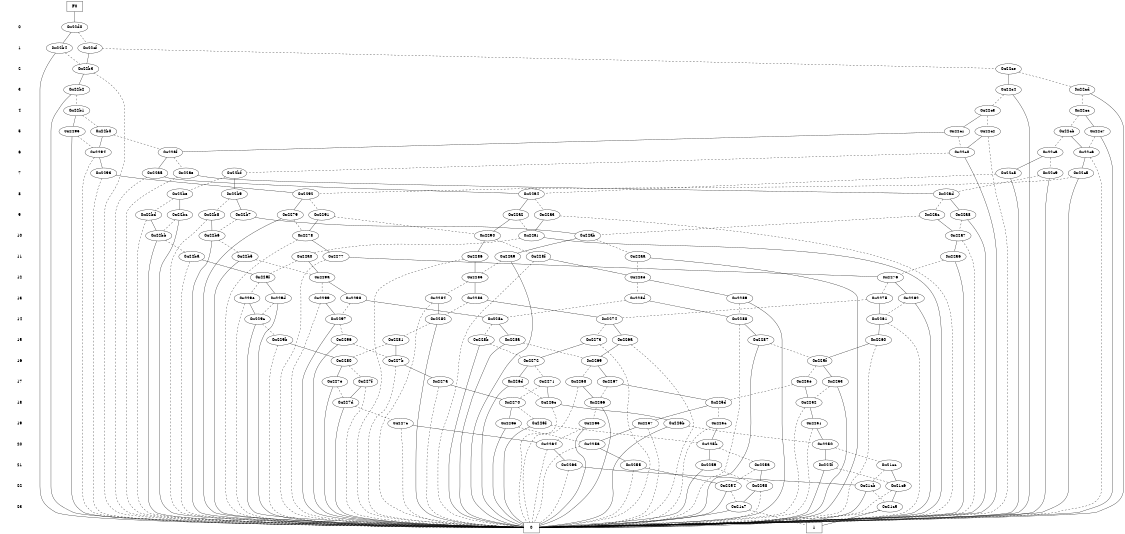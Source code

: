 digraph "DD" {
size = "7.5,10"
center = true;
edge [dir = none];
{ node [shape = plaintext];
  edge [style = invis];
  "CONST NODES" [style = invis];
" 0 " -> " 1 " -> " 2 " -> " 3 " -> " 4 " -> " 5 " -> " 6 " -> " 7 " -> " 8 " -> " 9 " -> " 10 " -> " 11 " -> " 12 " -> " 13 " -> " 14 " -> " 15 " -> " 16 " -> " 17 " -> " 18 " -> " 19 " -> " 20 " -> " 21 " -> " 22 " -> " 23 " -> "CONST NODES"; 
}
{ rank = same; node [shape = box]; edge [style = invis];
"F0"; }
{ rank = same; " 0 ";
"0x22d0";
}
{ rank = same; " 1 ";
"0x22b4";
"0x22cf";
}
{ rank = same; " 2 ";
"0x22b3";
"0x22ce";
}
{ rank = same; " 3 ";
"0x22cd";
"0x22b2";
"0x22c4";
}
{ rank = same; " 4 ";
"0x22c3";
"0x22cc";
"0x22b1";
}
{ rank = same; " 5 ";
"0x22c7";
"0x22c2";
"0x22cb";
"0x22b0";
"0x22c1";
"0x2295";
}
{ rank = same; " 6 ";
"0x22ca";
"0x2294";
"0x22c6";
"0x22af";
"0x22c0";
}
{ rank = same; " 7 ";
"0x2293";
"0x22a5";
"0x22c9";
"0x22bf";
"0x22c5";
"0x22ae";
"0x22c8";
}
{ rank = same; " 8 ";
"0x22b9";
"0x22ad";
"0x2292";
"0x22be";
"0x22a4";
}
{ rank = same; " 9 ";
"0x22a8";
"0x22b7";
"0x22b8";
"0x2291";
"0x2279";
"0x22a3";
"0x22bc";
"0x22bd";
"0x22ac";
"0x22a2";
}
{ rank = same; " 10 ";
"0x22a7";
"0x2290";
"0x22b6";
"0x2278";
"0x22bb";
"0x22ab";
"0x22a1";
}
{ rank = same; " 11 ";
"0x228f";
"0x22aa";
"0x22a6";
"0x2286";
"0x22ba";
"0x22b5";
"0x22a0";
"0x22a9";
"0x2277";
}
{ rank = same; " 12 ";
"0x229f";
"0x2276";
"0x2285";
"0x229a";
"0x228e";
}
{ rank = same; " 13 ";
"0x2284";
"0x2289";
"0x229e";
"0x228d";
"0x2298";
"0x2299";
"0x229d";
"0x2283";
"0x2275";
"0x2262";
}
{ rank = same; " 14 ";
"0x228c";
"0x2274";
"0x2297";
"0x2288";
"0x229c";
"0x2282";
"0x2261";
}
{ rank = same; " 15 ";
"0x229b";
"0x228a";
"0x2281";
"0x228b";
"0x2260";
"0x226a";
"0x2296";
"0x2287";
"0x2273";
}
{ rank = same; " 16 ";
"0x227b";
"0x225f";
"0x2269";
"0x2280";
"0x2272";
}
{ rank = same; " 17 ";
"0x226d";
"0x2271";
"0x2267";
"0x2253";
"0x225e";
"0x227f";
"0x227e";
"0x2268";
"0x227a";
}
{ rank = same; " 18 ";
"0x2270";
"0x2252";
"0x226c";
"0x227d";
"0x2266";
"0x225d";
}
{ rank = same; " 19 ";
"0x226b";
"0x225c";
"0x226e";
"0x226f";
"0x2265";
"0x2251";
"0x2257";
"0x227c";
}
{ rank = same; " 20 ";
"0x2250";
"0x2256";
"0x2264";
"0x225b";
}
{ rank = same; " 21 ";
"0x2263";
"0x225a";
"0x2259";
"0x21cc";
"0x224f";
"0x2255";
}
{ rank = same; " 22 ";
"0x21c6";
"0x2258";
"0x21cb";
"0x2254";
}
{ rank = same; " 23 ";
"0x21c7";
"0x21c5";
}
{ rank = same; "CONST NODES";
{ node [shape = box]; "0x1f36";
"0x1f35";
}
}
"F0" -> "0x22d0" [style = solid];
"0x22d0" -> "0x22b4";
"0x22d0" -> "0x22cf" [style = dashed];
"0x22b4" -> "0x1f36";
"0x22b4" -> "0x22b3" [style = dashed];
"0x22cf" -> "0x22b3";
"0x22cf" -> "0x22ce" [style = dashed];
"0x22b3" -> "0x22b2";
"0x22b3" -> "0x1f36" [style = dashed];
"0x22ce" -> "0x22c4";
"0x22ce" -> "0x22cd" [style = dashed];
"0x22cd" -> "0x1f36";
"0x22cd" -> "0x22cc" [style = dashed];
"0x22b2" -> "0x1f36";
"0x22b2" -> "0x22b1" [style = dashed];
"0x22c4" -> "0x1f36";
"0x22c4" -> "0x22c3" [style = dashed];
"0x22c3" -> "0x22c1";
"0x22c3" -> "0x22c2" [style = dashed];
"0x22cc" -> "0x22c7";
"0x22cc" -> "0x22cb" [style = dashed];
"0x22b1" -> "0x2295";
"0x22b1" -> "0x22b0" [style = dashed];
"0x22c7" -> "0x1f36";
"0x22c7" -> "0x22c6" [style = dashed];
"0x22c2" -> "0x22c0";
"0x22c2" -> "0x1f36" [style = dashed];
"0x22cb" -> "0x22c6";
"0x22cb" -> "0x22ca" [style = dashed];
"0x22b0" -> "0x2294";
"0x22b0" -> "0x22af" [style = dashed];
"0x22c1" -> "0x22af";
"0x22c1" -> "0x22c0" [style = dashed];
"0x2295" -> "0x1f36";
"0x2295" -> "0x2294" [style = dashed];
"0x22ca" -> "0x22c8";
"0x22ca" -> "0x22c9" [style = dashed];
"0x2294" -> "0x2293";
"0x2294" -> "0x1f36" [style = dashed];
"0x22c6" -> "0x22c5";
"0x22c6" -> "0x1f36" [style = dashed];
"0x22af" -> "0x22a5";
"0x22af" -> "0x22ae" [style = dashed];
"0x22c0" -> "0x1f36";
"0x22c0" -> "0x22bf" [style = dashed];
"0x2293" -> "0x2292";
"0x2293" -> "0x1f36" [style = dashed];
"0x22a5" -> "0x22a4";
"0x22a5" -> "0x1f36" [style = dashed];
"0x22c9" -> "0x1f36";
"0x22c9" -> "0x22ad" [style = dashed];
"0x22bf" -> "0x22b9";
"0x22bf" -> "0x22be" [style = dashed];
"0x22c5" -> "0x1f36";
"0x22c5" -> "0x2292" [style = dashed];
"0x22ae" -> "0x22ad";
"0x22ae" -> "0x1f36" [style = dashed];
"0x22c8" -> "0x1f36";
"0x22c8" -> "0x22a4" [style = dashed];
"0x22b9" -> "0x22b7";
"0x22b9" -> "0x22b8" [style = dashed];
"0x22ad" -> "0x22a8";
"0x22ad" -> "0x22ac" [style = dashed];
"0x2292" -> "0x2279";
"0x2292" -> "0x2291" [style = dashed];
"0x22be" -> "0x22bc";
"0x22be" -> "0x22bd" [style = dashed];
"0x22a4" -> "0x22a2";
"0x22a4" -> "0x22a3" [style = dashed];
"0x22a8" -> "0x1f36";
"0x22a8" -> "0x22a7" [style = dashed];
"0x22b7" -> "0x22ab";
"0x22b7" -> "0x22b6" [style = dashed];
"0x22b8" -> "0x22b6";
"0x22b8" -> "0x1f36" [style = dashed];
"0x2291" -> "0x2278";
"0x2291" -> "0x2290" [style = dashed];
"0x2279" -> "0x1f36";
"0x2279" -> "0x2278" [style = dashed];
"0x22a3" -> "0x22a1";
"0x22a3" -> "0x1f36" [style = dashed];
"0x22bc" -> "0x1f36";
"0x22bc" -> "0x22bb" [style = dashed];
"0x22bd" -> "0x22bb";
"0x22bd" -> "0x1f36" [style = dashed];
"0x22ac" -> "0x22a7";
"0x22ac" -> "0x22ab" [style = dashed];
"0x22a2" -> "0x2290";
"0x22a2" -> "0x22a1" [style = dashed];
"0x22a7" -> "0x22a6";
"0x22a7" -> "0x1f36" [style = dashed];
"0x2290" -> "0x2286";
"0x2290" -> "0x228f" [style = dashed];
"0x22b6" -> "0x1f36";
"0x22b6" -> "0x22b5" [style = dashed];
"0x2278" -> "0x2277";
"0x2278" -> "0x1f36" [style = dashed];
"0x22bb" -> "0x1f36";
"0x22bb" -> "0x22ba" [style = dashed];
"0x22ab" -> "0x22a9";
"0x22ab" -> "0x22aa" [style = dashed];
"0x22a1" -> "0x1f36";
"0x22a1" -> "0x22a0" [style = dashed];
"0x228f" -> "0x228e";
"0x228f" -> "0x1f36" [style = dashed];
"0x22aa" -> "0x1f36";
"0x22aa" -> "0x228e" [style = dashed];
"0x22a6" -> "0x1f36";
"0x22a6" -> "0x2276" [style = dashed];
"0x2286" -> "0x2285";
"0x2286" -> "0x1f36" [style = dashed];
"0x22ba" -> "0x229f";
"0x22ba" -> "0x1f36" [style = dashed];
"0x22b5" -> "0x1f36";
"0x22b5" -> "0x229a" [style = dashed];
"0x22a0" -> "0x229a";
"0x22a0" -> "0x229f" [style = dashed];
"0x22a9" -> "0x1f36";
"0x22a9" -> "0x2285" [style = dashed];
"0x2277" -> "0x2276";
"0x2277" -> "0x1f36" [style = dashed];
"0x229f" -> "0x229d";
"0x229f" -> "0x229e" [style = dashed];
"0x2276" -> "0x2262";
"0x2276" -> "0x2275" [style = dashed];
"0x2285" -> "0x2283";
"0x2285" -> "0x2284" [style = dashed];
"0x229a" -> "0x2298";
"0x229a" -> "0x2299" [style = dashed];
"0x228e" -> "0x2289";
"0x228e" -> "0x228d" [style = dashed];
"0x2284" -> "0x2282";
"0x2284" -> "0x1f36" [style = dashed];
"0x2289" -> "0x1f36";
"0x2289" -> "0x2288" [style = dashed];
"0x229e" -> "0x229c";
"0x229e" -> "0x1f36" [style = dashed];
"0x228d" -> "0x2288";
"0x228d" -> "0x228c" [style = dashed];
"0x2298" -> "0x228c";
"0x2298" -> "0x2297" [style = dashed];
"0x2299" -> "0x2297";
"0x2299" -> "0x1f36" [style = dashed];
"0x229d" -> "0x1f36";
"0x229d" -> "0x229c" [style = dashed];
"0x2283" -> "0x2274";
"0x2283" -> "0x2282" [style = dashed];
"0x2275" -> "0x2261";
"0x2275" -> "0x2274" [style = dashed];
"0x2262" -> "0x1f36";
"0x2262" -> "0x2261" [style = dashed];
"0x228c" -> "0x228a";
"0x228c" -> "0x228b" [style = dashed];
"0x2274" -> "0x226a";
"0x2274" -> "0x2273" [style = dashed];
"0x2297" -> "0x1f36";
"0x2297" -> "0x2296" [style = dashed];
"0x2288" -> "0x2287";
"0x2288" -> "0x1f36" [style = dashed];
"0x229c" -> "0x1f36";
"0x229c" -> "0x229b" [style = dashed];
"0x2282" -> "0x1f36";
"0x2282" -> "0x2281" [style = dashed];
"0x2261" -> "0x2260";
"0x2261" -> "0x1f36" [style = dashed];
"0x229b" -> "0x2280";
"0x229b" -> "0x1f36" [style = dashed];
"0x228a" -> "0x1f36";
"0x228a" -> "0x2269" [style = dashed];
"0x2281" -> "0x227b";
"0x2281" -> "0x2280" [style = dashed];
"0x228b" -> "0x1f36";
"0x228b" -> "0x2272" [style = dashed];
"0x2260" -> "0x225f";
"0x2260" -> "0x1f36" [style = dashed];
"0x226a" -> "0x2269";
"0x226a" -> "0x1f36" [style = dashed];
"0x2296" -> "0x1f36";
"0x2296" -> "0x227b" [style = dashed];
"0x2287" -> "0x1f36";
"0x2287" -> "0x225f" [style = dashed];
"0x2273" -> "0x2272";
"0x2273" -> "0x1f36" [style = dashed];
"0x227b" -> "0x227a";
"0x227b" -> "0x1f36" [style = dashed];
"0x225f" -> "0x2253";
"0x225f" -> "0x225e" [style = dashed];
"0x2269" -> "0x2267";
"0x2269" -> "0x2268" [style = dashed];
"0x2280" -> "0x227e";
"0x2280" -> "0x227f" [style = dashed];
"0x2272" -> "0x226d";
"0x2272" -> "0x2271" [style = dashed];
"0x226d" -> "0x1f36";
"0x226d" -> "0x226c" [style = dashed];
"0x2271" -> "0x226c";
"0x2271" -> "0x2270" [style = dashed];
"0x2267" -> "0x225d";
"0x2267" -> "0x2266" [style = dashed];
"0x2253" -> "0x1f36";
"0x2253" -> "0x2252" [style = dashed];
"0x225e" -> "0x2252";
"0x225e" -> "0x225d" [style = dashed];
"0x227f" -> "0x227d";
"0x227f" -> "0x1f36" [style = dashed];
"0x227e" -> "0x1f36";
"0x227e" -> "0x227d" [style = dashed];
"0x2268" -> "0x2266";
"0x2268" -> "0x1f36" [style = dashed];
"0x227a" -> "0x2270";
"0x227a" -> "0x1f36" [style = dashed];
"0x2270" -> "0x226e";
"0x2270" -> "0x226f" [style = dashed];
"0x2252" -> "0x2251";
"0x2252" -> "0x1f36" [style = dashed];
"0x226c" -> "0x226b";
"0x226c" -> "0x1f36" [style = dashed];
"0x227d" -> "0x1f36";
"0x227d" -> "0x227c" [style = dashed];
"0x2266" -> "0x1f36";
"0x2266" -> "0x2265" [style = dashed];
"0x225d" -> "0x2257";
"0x225d" -> "0x225c" [style = dashed];
"0x226b" -> "0x1f36";
"0x226b" -> "0x2250" [style = dashed];
"0x225c" -> "0x225b";
"0x225c" -> "0x1f36" [style = dashed];
"0x226e" -> "0x1f36";
"0x226e" -> "0x2256" [style = dashed];
"0x226f" -> "0x1f36";
"0x226f" -> "0x225b" [style = dashed];
"0x2265" -> "0x1f36";
"0x2265" -> "0x2264" [style = dashed];
"0x2251" -> "0x2250";
"0x2251" -> "0x1f36" [style = dashed];
"0x2257" -> "0x2256";
"0x2257" -> "0x1f36" [style = dashed];
"0x227c" -> "0x2264";
"0x227c" -> "0x1f36" [style = dashed];
"0x2250" -> "0x224f";
"0x2250" -> "0x21cc" [style = dashed];
"0x2256" -> "0x2255";
"0x2256" -> "0x1f36" [style = dashed];
"0x2264" -> "0x2263";
"0x2264" -> "0x1f36" [style = dashed];
"0x225b" -> "0x2259";
"0x225b" -> "0x225a" [style = dashed];
"0x2263" -> "0x21cb";
"0x2263" -> "0x1f36" [style = dashed];
"0x225a" -> "0x2258";
"0x225a" -> "0x2254" [style = dashed];
"0x2259" -> "0x1f36";
"0x2259" -> "0x2258" [style = dashed];
"0x21cc" -> "0x21c6";
"0x21cc" -> "0x21cb" [style = dashed];
"0x224f" -> "0x1f36";
"0x224f" -> "0x21c6" [style = dashed];
"0x2255" -> "0x2254";
"0x2255" -> "0x1f36" [style = dashed];
"0x21c6" -> "0x21c5";
"0x21c6" -> "0x1f36" [style = dashed];
"0x2258" -> "0x21c7";
"0x2258" -> "0x1f36" [style = dashed];
"0x21cb" -> "0x1f36";
"0x21cb" -> "0x21c5" [style = dashed];
"0x2254" -> "0x1f36";
"0x2254" -> "0x21c7" [style = dashed];
"0x21c7" -> "0x1f36";
"0x21c7" -> "0x1f35" [style = dashed];
"0x21c5" -> "0x1f35";
"0x21c5" -> "0x1f36" [style = dashed];
"0x1f36" [label = "0"];
"0x1f35" [label = "1"];
}
